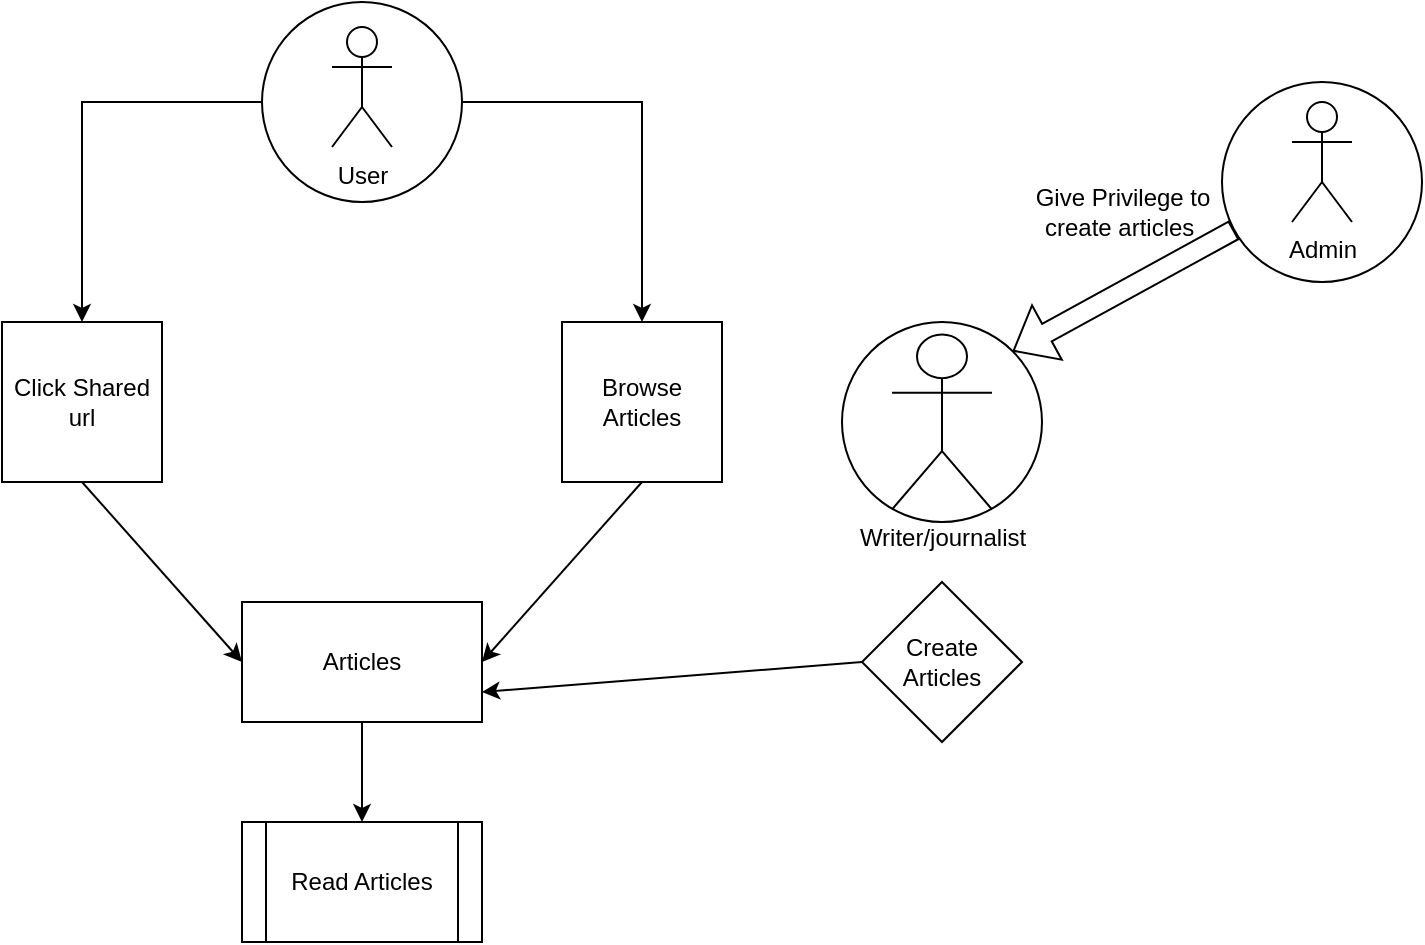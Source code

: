<mxfile version="18.0.2" type="github">
  <diagram id="OvusPcNqhZ2MnsVl9zv4" name="Page-1">
    <mxGraphModel dx="1662" dy="762" grid="1" gridSize="10" guides="1" tooltips="1" connect="1" arrows="1" fold="1" page="1" pageScale="1" pageWidth="850" pageHeight="1100" math="0" shadow="0">
      <root>
        <mxCell id="0" />
        <mxCell id="1" parent="0" />
        <mxCell id="6A2ZHdtNZnWq72weHdzW-8" style="edgeStyle=orthogonalEdgeStyle;rounded=0;orthogonalLoop=1;jettySize=auto;html=1;exitX=1;exitY=0.5;exitDx=0;exitDy=0;entryX=0;entryY=0.5;entryDx=0;entryDy=0;" edge="1" parent="1" source="6A2ZHdtNZnWq72weHdzW-1" target="6A2ZHdtNZnWq72weHdzW-3">
          <mxGeometry relative="1" as="geometry">
            <Array as="points">
              <mxPoint x="380" y="300" />
            </Array>
          </mxGeometry>
        </mxCell>
        <mxCell id="6A2ZHdtNZnWq72weHdzW-1" value="&amp;nbsp; &amp;nbsp; &amp;nbsp; &amp;nbsp; &amp;nbsp; &amp;nbsp;" style="ellipse;whiteSpace=wrap;html=1;" vertex="1" parent="1">
          <mxGeometry x="190" y="250" width="100" height="100" as="geometry" />
        </mxCell>
        <mxCell id="6A2ZHdtNZnWq72weHdzW-3" value="Browse&lt;br&gt;Articles" style="whiteSpace=wrap;html=1;aspect=fixed;direction=south;" vertex="1" parent="1">
          <mxGeometry x="340" y="410" width="80" height="80" as="geometry" />
        </mxCell>
        <mxCell id="6A2ZHdtNZnWq72weHdzW-5" value="Click Shared url" style="whiteSpace=wrap;html=1;aspect=fixed;" vertex="1" parent="1">
          <mxGeometry x="60" y="410" width="80" height="80" as="geometry" />
        </mxCell>
        <mxCell id="6A2ZHdtNZnWq72weHdzW-6" value="" style="endArrow=classic;html=1;rounded=0;entryX=0.5;entryY=0;entryDx=0;entryDy=0;exitX=0;exitY=0.5;exitDx=0;exitDy=0;" edge="1" parent="1" source="6A2ZHdtNZnWq72weHdzW-1" target="6A2ZHdtNZnWq72weHdzW-5">
          <mxGeometry width="50" height="50" relative="1" as="geometry">
            <mxPoint x="180" y="320" as="sourcePoint" />
            <mxPoint x="450" y="360" as="targetPoint" />
            <Array as="points">
              <mxPoint x="100" y="300" />
            </Array>
          </mxGeometry>
        </mxCell>
        <mxCell id="6A2ZHdtNZnWq72weHdzW-9" value="Read Articles" style="shape=process;whiteSpace=wrap;html=1;backgroundOutline=1;" vertex="1" parent="1">
          <mxGeometry x="180" y="660" width="120" height="60" as="geometry" />
        </mxCell>
        <mxCell id="6A2ZHdtNZnWq72weHdzW-13" value="" style="endArrow=classic;html=1;rounded=0;exitX=0.5;exitY=1;exitDx=0;exitDy=0;entryX=0;entryY=0.5;entryDx=0;entryDy=0;" edge="1" parent="1" source="6A2ZHdtNZnWq72weHdzW-5" target="6A2ZHdtNZnWq72weHdzW-25">
          <mxGeometry width="50" height="50" relative="1" as="geometry">
            <mxPoint x="400" y="400" as="sourcePoint" />
            <mxPoint x="470" y="540" as="targetPoint" />
          </mxGeometry>
        </mxCell>
        <mxCell id="6A2ZHdtNZnWq72weHdzW-14" value="" style="endArrow=classic;html=1;rounded=0;exitX=1;exitY=0.5;exitDx=0;exitDy=0;entryX=1;entryY=0.5;entryDx=0;entryDy=0;" edge="1" parent="1" source="6A2ZHdtNZnWq72weHdzW-3" target="6A2ZHdtNZnWq72weHdzW-25">
          <mxGeometry width="50" height="50" relative="1" as="geometry">
            <mxPoint x="400" y="400" as="sourcePoint" />
            <mxPoint x="450" y="350" as="targetPoint" />
          </mxGeometry>
        </mxCell>
        <mxCell id="6A2ZHdtNZnWq72weHdzW-17" value="User" style="shape=umlActor;verticalLabelPosition=bottom;verticalAlign=top;html=1;outlineConnect=0;" vertex="1" parent="1">
          <mxGeometry x="225" y="262.5" width="30" height="60" as="geometry" />
        </mxCell>
        <mxCell id="6A2ZHdtNZnWq72weHdzW-22" value="Create Articles" style="rhombus;whiteSpace=wrap;html=1;" vertex="1" parent="1">
          <mxGeometry x="490" y="540" width="80" height="80" as="geometry" />
        </mxCell>
        <mxCell id="6A2ZHdtNZnWq72weHdzW-23" value="" style="ellipse;whiteSpace=wrap;html=1;aspect=fixed;" vertex="1" parent="1">
          <mxGeometry x="480" y="410" width="100" height="100" as="geometry" />
        </mxCell>
        <mxCell id="6A2ZHdtNZnWq72weHdzW-15" value="Writer/journalist" style="shape=umlActor;verticalLabelPosition=bottom;verticalAlign=top;html=1;outlineConnect=0;fontFamily=Helvetica;fontSize=12;fontColor=default;align=center;strokeColor=default;fillColor=default;" vertex="1" parent="1">
          <mxGeometry x="505" y="416.25" width="50" height="87.5" as="geometry" />
        </mxCell>
        <mxCell id="6A2ZHdtNZnWq72weHdzW-24" value="" style="endArrow=classic;html=1;rounded=0;exitX=0;exitY=0.5;exitDx=0;exitDy=0;entryX=1;entryY=0.75;entryDx=0;entryDy=0;" edge="1" parent="1" source="6A2ZHdtNZnWq72weHdzW-22" target="6A2ZHdtNZnWq72weHdzW-25">
          <mxGeometry width="50" height="50" relative="1" as="geometry">
            <mxPoint x="400" y="400" as="sourcePoint" />
            <mxPoint x="380" y="360" as="targetPoint" />
          </mxGeometry>
        </mxCell>
        <mxCell id="6A2ZHdtNZnWq72weHdzW-25" value="Articles" style="rounded=0;whiteSpace=wrap;html=1;" vertex="1" parent="1">
          <mxGeometry x="180" y="550" width="120" height="60" as="geometry" />
        </mxCell>
        <mxCell id="6A2ZHdtNZnWq72weHdzW-26" value="" style="endArrow=classic;html=1;rounded=0;exitX=0.5;exitY=1;exitDx=0;exitDy=0;entryX=0.5;entryY=0;entryDx=0;entryDy=0;" edge="1" parent="1" source="6A2ZHdtNZnWq72weHdzW-25" target="6A2ZHdtNZnWq72weHdzW-9">
          <mxGeometry width="50" height="50" relative="1" as="geometry">
            <mxPoint x="400" y="400" as="sourcePoint" />
            <mxPoint x="450" y="350" as="targetPoint" />
          </mxGeometry>
        </mxCell>
        <mxCell id="6A2ZHdtNZnWq72weHdzW-27" value="" style="ellipse;whiteSpace=wrap;html=1;" vertex="1" parent="1">
          <mxGeometry x="670" y="290" width="100" height="100" as="geometry" />
        </mxCell>
        <mxCell id="6A2ZHdtNZnWq72weHdzW-28" value="Admin" style="shape=umlActor;verticalLabelPosition=bottom;verticalAlign=top;html=1;outlineConnect=0;" vertex="1" parent="1">
          <mxGeometry x="705" y="300" width="30" height="60" as="geometry" />
        </mxCell>
        <mxCell id="6A2ZHdtNZnWq72weHdzW-29" value="" style="shape=flexArrow;endArrow=classic;html=1;rounded=0;entryX=1;entryY=0;entryDx=0;entryDy=0;" edge="1" parent="1" source="6A2ZHdtNZnWq72weHdzW-27" target="6A2ZHdtNZnWq72weHdzW-23">
          <mxGeometry width="50" height="50" relative="1" as="geometry">
            <mxPoint x="400" y="400" as="sourcePoint" />
            <mxPoint x="450" y="350" as="targetPoint" />
          </mxGeometry>
        </mxCell>
        <mxCell id="6A2ZHdtNZnWq72weHdzW-30" value="Give Privilege to&lt;br&gt;create articles&amp;nbsp;" style="text;html=1;align=center;verticalAlign=middle;resizable=0;points=[];autosize=1;strokeColor=none;fillColor=none;" vertex="1" parent="1">
          <mxGeometry x="570" y="340" width="100" height="30" as="geometry" />
        </mxCell>
      </root>
    </mxGraphModel>
  </diagram>
</mxfile>
